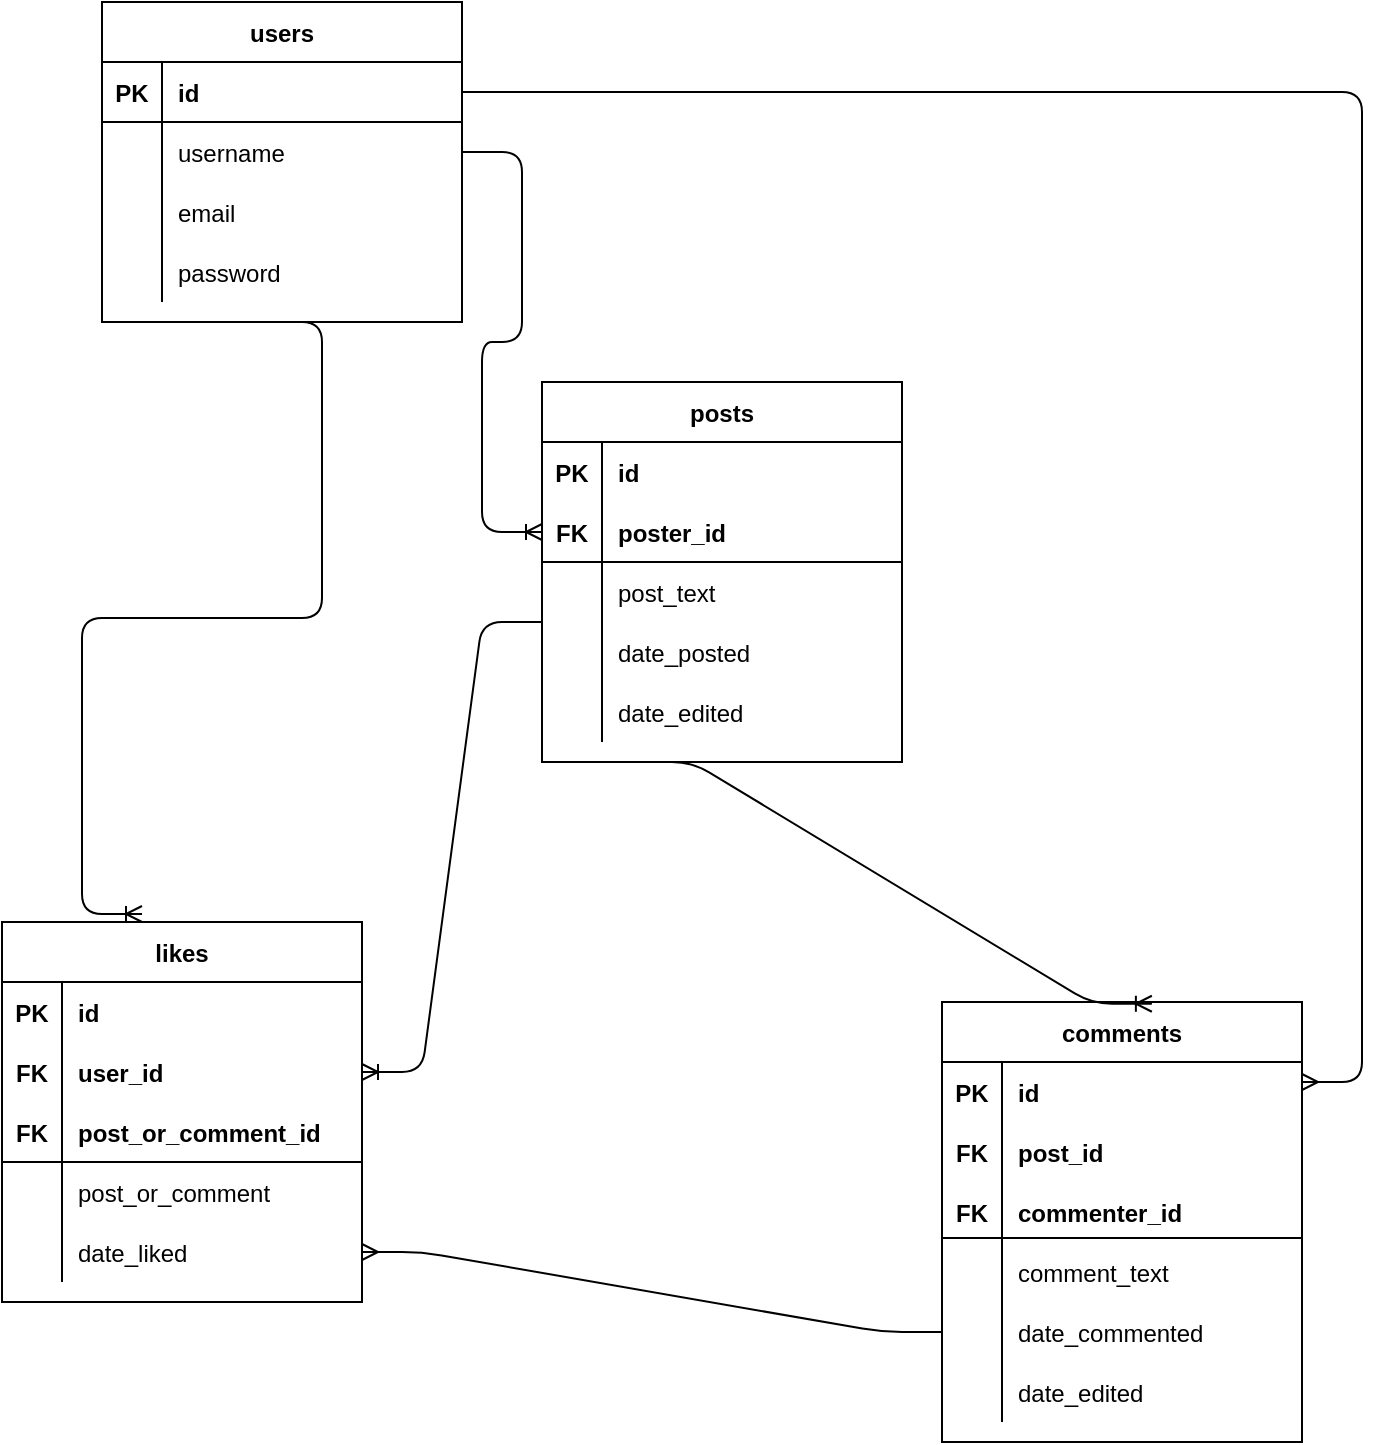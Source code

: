 <mxfile version="14.4.3" type="device"><diagram id="G26E-ykYxwDGsYZYh6n_" name="Page-1"><mxGraphModel dx="1086" dy="806" grid="1" gridSize="10" guides="1" tooltips="1" connect="1" arrows="1" fold="1" page="1" pageScale="1" pageWidth="850" pageHeight="1100" math="0" shadow="0"><root><mxCell id="0"/><mxCell id="1" parent="0"/><mxCell id="mY64443xv1ZQ0x1gWAAR-15" value="users" style="shape=table;startSize=30;container=1;collapsible=1;childLayout=tableLayout;fixedRows=1;rowLines=0;fontStyle=1;align=center;resizeLast=1;" parent="1" vertex="1"><mxGeometry x="140" width="180" height="160" as="geometry"/></mxCell><mxCell id="mY64443xv1ZQ0x1gWAAR-16" value="" style="shape=partialRectangle;collapsible=0;dropTarget=0;pointerEvents=0;fillColor=none;top=0;left=0;bottom=1;right=0;points=[[0,0.5],[1,0.5]];portConstraint=eastwest;" parent="mY64443xv1ZQ0x1gWAAR-15" vertex="1"><mxGeometry y="30" width="180" height="30" as="geometry"/></mxCell><mxCell id="mY64443xv1ZQ0x1gWAAR-17" value="PK" style="shape=partialRectangle;connectable=0;fillColor=none;top=0;left=0;bottom=0;right=0;fontStyle=1;overflow=hidden;" parent="mY64443xv1ZQ0x1gWAAR-16" vertex="1"><mxGeometry width="30" height="30" as="geometry"/></mxCell><mxCell id="mY64443xv1ZQ0x1gWAAR-18" value="id" style="shape=partialRectangle;connectable=0;fillColor=none;top=0;left=0;bottom=0;right=0;align=left;spacingLeft=6;fontStyle=1;overflow=hidden;" parent="mY64443xv1ZQ0x1gWAAR-16" vertex="1"><mxGeometry x="30" width="150" height="30" as="geometry"/></mxCell><mxCell id="mY64443xv1ZQ0x1gWAAR-19" value="" style="shape=partialRectangle;collapsible=0;dropTarget=0;pointerEvents=0;fillColor=none;top=0;left=0;bottom=0;right=0;points=[[0,0.5],[1,0.5]];portConstraint=eastwest;" parent="mY64443xv1ZQ0x1gWAAR-15" vertex="1"><mxGeometry y="60" width="180" height="30" as="geometry"/></mxCell><mxCell id="mY64443xv1ZQ0x1gWAAR-20" value="" style="shape=partialRectangle;connectable=0;fillColor=none;top=0;left=0;bottom=0;right=0;editable=1;overflow=hidden;" parent="mY64443xv1ZQ0x1gWAAR-19" vertex="1"><mxGeometry width="30" height="30" as="geometry"/></mxCell><mxCell id="mY64443xv1ZQ0x1gWAAR-21" value="username" style="shape=partialRectangle;connectable=0;fillColor=none;top=0;left=0;bottom=0;right=0;align=left;spacingLeft=6;overflow=hidden;" parent="mY64443xv1ZQ0x1gWAAR-19" vertex="1"><mxGeometry x="30" width="150" height="30" as="geometry"/></mxCell><mxCell id="mY64443xv1ZQ0x1gWAAR-22" value="" style="shape=partialRectangle;collapsible=0;dropTarget=0;pointerEvents=0;fillColor=none;top=0;left=0;bottom=0;right=0;points=[[0,0.5],[1,0.5]];portConstraint=eastwest;" parent="mY64443xv1ZQ0x1gWAAR-15" vertex="1"><mxGeometry y="90" width="180" height="30" as="geometry"/></mxCell><mxCell id="mY64443xv1ZQ0x1gWAAR-23" value="" style="shape=partialRectangle;connectable=0;fillColor=none;top=0;left=0;bottom=0;right=0;editable=1;overflow=hidden;" parent="mY64443xv1ZQ0x1gWAAR-22" vertex="1"><mxGeometry width="30" height="30" as="geometry"/></mxCell><mxCell id="mY64443xv1ZQ0x1gWAAR-24" value="email" style="shape=partialRectangle;connectable=0;fillColor=none;top=0;left=0;bottom=0;right=0;align=left;spacingLeft=6;overflow=hidden;" parent="mY64443xv1ZQ0x1gWAAR-22" vertex="1"><mxGeometry x="30" width="150" height="30" as="geometry"/></mxCell><mxCell id="mY64443xv1ZQ0x1gWAAR-25" value="" style="shape=partialRectangle;collapsible=0;dropTarget=0;pointerEvents=0;fillColor=none;top=0;left=0;bottom=0;right=0;points=[[0,0.5],[1,0.5]];portConstraint=eastwest;" parent="mY64443xv1ZQ0x1gWAAR-15" vertex="1"><mxGeometry y="120" width="180" height="30" as="geometry"/></mxCell><mxCell id="mY64443xv1ZQ0x1gWAAR-26" value="" style="shape=partialRectangle;connectable=0;fillColor=none;top=0;left=0;bottom=0;right=0;editable=1;overflow=hidden;" parent="mY64443xv1ZQ0x1gWAAR-25" vertex="1"><mxGeometry width="30" height="30" as="geometry"/></mxCell><mxCell id="mY64443xv1ZQ0x1gWAAR-27" value="password" style="shape=partialRectangle;connectable=0;fillColor=none;top=0;left=0;bottom=0;right=0;align=left;spacingLeft=6;overflow=hidden;" parent="mY64443xv1ZQ0x1gWAAR-25" vertex="1"><mxGeometry x="30" width="150" height="30" as="geometry"/></mxCell><mxCell id="mY64443xv1ZQ0x1gWAAR-61" value="comments" style="shape=table;startSize=30;container=1;collapsible=1;childLayout=tableLayout;fixedRows=1;rowLines=0;fontStyle=1;align=center;resizeLast=1;" parent="1" vertex="1"><mxGeometry x="560" y="500" width="180" height="220" as="geometry"/></mxCell><mxCell id="mY64443xv1ZQ0x1gWAAR-123" value="" style="shape=partialRectangle;collapsible=0;dropTarget=0;pointerEvents=0;fillColor=none;top=0;left=0;bottom=0;right=0;points=[[0,0.5],[1,0.5]];portConstraint=eastwest;align=left;" parent="mY64443xv1ZQ0x1gWAAR-61" vertex="1"><mxGeometry y="30" width="180" height="30" as="geometry"/></mxCell><mxCell id="mY64443xv1ZQ0x1gWAAR-124" value="PK" style="shape=partialRectangle;connectable=0;fillColor=none;top=0;left=0;bottom=0;right=0;fontStyle=1;overflow=hidden;" parent="mY64443xv1ZQ0x1gWAAR-123" vertex="1"><mxGeometry width="30" height="30" as="geometry"/></mxCell><mxCell id="mY64443xv1ZQ0x1gWAAR-125" value="id" style="shape=partialRectangle;connectable=0;fillColor=none;top=0;left=0;bottom=0;right=0;align=left;spacingLeft=6;fontStyle=1;overflow=hidden;" parent="mY64443xv1ZQ0x1gWAAR-123" vertex="1"><mxGeometry x="30" width="150" height="30" as="geometry"/></mxCell><mxCell id="mY64443xv1ZQ0x1gWAAR-164" value="" style="shape=partialRectangle;collapsible=0;dropTarget=0;pointerEvents=0;fillColor=none;top=0;left=0;bottom=0;right=0;points=[[0,0.5],[1,0.5]];portConstraint=eastwest;align=left;" parent="mY64443xv1ZQ0x1gWAAR-61" vertex="1"><mxGeometry y="60" width="180" height="30" as="geometry"/></mxCell><mxCell id="mY64443xv1ZQ0x1gWAAR-165" value="FK" style="shape=partialRectangle;connectable=0;fillColor=none;top=0;left=0;bottom=0;right=0;fontStyle=1;overflow=hidden;" parent="mY64443xv1ZQ0x1gWAAR-164" vertex="1"><mxGeometry width="30" height="30" as="geometry"/></mxCell><mxCell id="mY64443xv1ZQ0x1gWAAR-166" value="post_id" style="shape=partialRectangle;connectable=0;fillColor=none;top=0;left=0;bottom=0;right=0;align=left;spacingLeft=6;fontStyle=1;overflow=hidden;" parent="mY64443xv1ZQ0x1gWAAR-164" vertex="1"><mxGeometry x="30" width="150" height="30" as="geometry"/></mxCell><mxCell id="U20N1T_UnsVIPSxZ78Uk-35" value="" style="shape=partialRectangle;collapsible=0;dropTarget=0;pointerEvents=0;fillColor=none;top=0;left=0;bottom=0;right=0;points=[[0,0.5],[1,0.5]];portConstraint=eastwest;" parent="mY64443xv1ZQ0x1gWAAR-61" vertex="1"><mxGeometry y="90" width="180" height="30" as="geometry"/></mxCell><mxCell id="U20N1T_UnsVIPSxZ78Uk-36" value="FK" style="shape=partialRectangle;connectable=0;fillColor=none;top=0;left=0;bottom=0;right=0;fontStyle=1;overflow=hidden;" parent="U20N1T_UnsVIPSxZ78Uk-35" vertex="1"><mxGeometry width="30" height="30" as="geometry"/></mxCell><mxCell id="U20N1T_UnsVIPSxZ78Uk-37" value="commenter_id" style="shape=partialRectangle;connectable=0;fillColor=none;top=0;left=0;bottom=0;right=0;align=left;spacingLeft=6;fontStyle=1;overflow=hidden;" parent="U20N1T_UnsVIPSxZ78Uk-35" vertex="1"><mxGeometry x="30" width="150" height="30" as="geometry"/></mxCell><mxCell id="mY64443xv1ZQ0x1gWAAR-65" value="" style="shape=partialRectangle;collapsible=0;dropTarget=0;pointerEvents=0;fillColor=none;top=0;left=0;bottom=0;right=0;points=[[0,0.5],[1,0.5]];portConstraint=eastwest;" parent="mY64443xv1ZQ0x1gWAAR-61" vertex="1"><mxGeometry y="120" width="180" height="30" as="geometry"/></mxCell><mxCell id="mY64443xv1ZQ0x1gWAAR-66" value="" style="shape=partialRectangle;connectable=0;fillColor=none;top=0;left=0;bottom=0;right=0;editable=1;overflow=hidden;" parent="mY64443xv1ZQ0x1gWAAR-65" vertex="1"><mxGeometry width="30" height="30" as="geometry"/></mxCell><mxCell id="mY64443xv1ZQ0x1gWAAR-67" value="comment_text" style="shape=partialRectangle;connectable=0;fillColor=none;top=0;left=0;bottom=0;right=0;align=left;spacingLeft=6;overflow=hidden;" parent="mY64443xv1ZQ0x1gWAAR-65" vertex="1"><mxGeometry x="30" width="150" height="30" as="geometry"/></mxCell><mxCell id="mY64443xv1ZQ0x1gWAAR-71" value="" style="shape=partialRectangle;collapsible=0;dropTarget=0;pointerEvents=0;fillColor=none;top=0;left=0;bottom=0;right=0;points=[[0,0.5],[1,0.5]];portConstraint=eastwest;" parent="mY64443xv1ZQ0x1gWAAR-61" vertex="1"><mxGeometry y="150" width="180" height="30" as="geometry"/></mxCell><mxCell id="mY64443xv1ZQ0x1gWAAR-72" value="" style="shape=partialRectangle;connectable=0;fillColor=none;top=0;left=0;bottom=0;right=0;editable=1;overflow=hidden;" parent="mY64443xv1ZQ0x1gWAAR-71" vertex="1"><mxGeometry width="30" height="30" as="geometry"/></mxCell><mxCell id="mY64443xv1ZQ0x1gWAAR-73" value="date_commented" style="shape=partialRectangle;connectable=0;fillColor=none;top=0;left=0;bottom=0;right=0;align=left;spacingLeft=6;overflow=hidden;" parent="mY64443xv1ZQ0x1gWAAR-71" vertex="1"><mxGeometry x="30" width="150" height="30" as="geometry"/></mxCell><mxCell id="mY64443xv1ZQ0x1gWAAR-132" value="" style="shape=partialRectangle;collapsible=0;dropTarget=0;pointerEvents=0;fillColor=none;top=0;left=0;bottom=0;right=0;points=[[0,0.5],[1,0.5]];portConstraint=eastwest;align=left;" parent="mY64443xv1ZQ0x1gWAAR-61" vertex="1"><mxGeometry y="180" width="180" height="30" as="geometry"/></mxCell><mxCell id="mY64443xv1ZQ0x1gWAAR-133" value="" style="shape=partialRectangle;connectable=0;fillColor=none;top=0;left=0;bottom=0;right=0;editable=1;overflow=hidden;" parent="mY64443xv1ZQ0x1gWAAR-132" vertex="1"><mxGeometry width="30" height="30" as="geometry"/></mxCell><mxCell id="mY64443xv1ZQ0x1gWAAR-134" value="date_edited" style="shape=partialRectangle;connectable=0;fillColor=none;top=0;left=0;bottom=0;right=0;align=left;spacingLeft=6;overflow=hidden;" parent="mY64443xv1ZQ0x1gWAAR-132" vertex="1"><mxGeometry x="30" width="150" height="30" as="geometry"/></mxCell><mxCell id="mY64443xv1ZQ0x1gWAAR-135" value="" style="edgeStyle=entityRelationEdgeStyle;fontSize=12;html=1;endArrow=ERoneToMany;exitX=1;exitY=0.5;exitDx=0;exitDy=0;entryX=0;entryY=0.5;entryDx=0;entryDy=0;" parent="1" source="mY64443xv1ZQ0x1gWAAR-19" target="U20N1T_UnsVIPSxZ78Uk-32" edge="1"><mxGeometry width="100" height="100" relative="1" as="geometry"><mxPoint x="221" y="119" as="sourcePoint"/><mxPoint x="361.421" y="155" as="targetPoint"/></mxGeometry></mxCell><mxCell id="mY64443xv1ZQ0x1gWAAR-136" value="posts" style="shape=table;startSize=30;container=1;collapsible=1;childLayout=tableLayout;fixedRows=1;rowLines=0;fontStyle=1;align=center;resizeLast=1;" parent="1" vertex="1"><mxGeometry x="360" y="190" width="180" height="190" as="geometry"/></mxCell><mxCell id="mY64443xv1ZQ0x1gWAAR-137" value="" style="shape=partialRectangle;collapsible=0;dropTarget=0;pointerEvents=0;fillColor=none;top=0;left=0;bottom=0;right=0;points=[[0,0.5],[1,0.5]];portConstraint=eastwest;align=left;" parent="mY64443xv1ZQ0x1gWAAR-136" vertex="1"><mxGeometry y="30" width="180" height="30" as="geometry"/></mxCell><mxCell id="mY64443xv1ZQ0x1gWAAR-138" value="PK" style="shape=partialRectangle;connectable=0;fillColor=none;top=0;left=0;bottom=0;right=0;fontStyle=1;overflow=hidden;" parent="mY64443xv1ZQ0x1gWAAR-137" vertex="1"><mxGeometry width="30" height="30" as="geometry"/></mxCell><mxCell id="mY64443xv1ZQ0x1gWAAR-139" value="id" style="shape=partialRectangle;connectable=0;fillColor=none;top=0;left=0;bottom=0;right=0;align=left;spacingLeft=6;fontStyle=1;overflow=hidden;" parent="mY64443xv1ZQ0x1gWAAR-137" vertex="1"><mxGeometry x="30" width="150" height="30" as="geometry"/></mxCell><mxCell id="U20N1T_UnsVIPSxZ78Uk-32" value="" style="shape=partialRectangle;collapsible=0;dropTarget=0;pointerEvents=0;fillColor=none;top=0;left=0;bottom=0;right=0;points=[[0,0.5],[1,0.5]];portConstraint=eastwest;" parent="mY64443xv1ZQ0x1gWAAR-136" vertex="1"><mxGeometry y="60" width="180" height="30" as="geometry"/></mxCell><mxCell id="U20N1T_UnsVIPSxZ78Uk-33" value="FK" style="shape=partialRectangle;connectable=0;fillColor=none;top=0;left=0;bottom=0;right=0;fontStyle=1;overflow=hidden;" parent="U20N1T_UnsVIPSxZ78Uk-32" vertex="1"><mxGeometry width="30" height="30" as="geometry"/></mxCell><mxCell id="U20N1T_UnsVIPSxZ78Uk-34" value="poster_id" style="shape=partialRectangle;connectable=0;fillColor=none;top=0;left=0;bottom=0;right=0;align=left;spacingLeft=6;fontStyle=1;overflow=hidden;" parent="U20N1T_UnsVIPSxZ78Uk-32" vertex="1"><mxGeometry x="30" width="150" height="30" as="geometry"/></mxCell><mxCell id="mY64443xv1ZQ0x1gWAAR-143" value="" style="shape=partialRectangle;collapsible=0;dropTarget=0;pointerEvents=0;fillColor=none;top=0;left=0;bottom=0;right=0;points=[[0,0.5],[1,0.5]];portConstraint=eastwest;" parent="mY64443xv1ZQ0x1gWAAR-136" vertex="1"><mxGeometry y="90" width="180" height="30" as="geometry"/></mxCell><mxCell id="mY64443xv1ZQ0x1gWAAR-144" value="" style="shape=partialRectangle;connectable=0;fillColor=none;top=0;left=0;bottom=0;right=0;editable=1;overflow=hidden;" parent="mY64443xv1ZQ0x1gWAAR-143" vertex="1"><mxGeometry width="30" height="30" as="geometry"/></mxCell><mxCell id="mY64443xv1ZQ0x1gWAAR-145" value="post_text" style="shape=partialRectangle;connectable=0;fillColor=none;top=0;left=0;bottom=0;right=0;align=left;spacingLeft=6;overflow=hidden;" parent="mY64443xv1ZQ0x1gWAAR-143" vertex="1"><mxGeometry x="30" width="150" height="30" as="geometry"/></mxCell><mxCell id="mY64443xv1ZQ0x1gWAAR-149" value="" style="shape=partialRectangle;collapsible=0;dropTarget=0;pointerEvents=0;fillColor=none;top=0;left=0;bottom=0;right=0;points=[[0,0.5],[1,0.5]];portConstraint=eastwest;" parent="mY64443xv1ZQ0x1gWAAR-136" vertex="1"><mxGeometry y="120" width="180" height="30" as="geometry"/></mxCell><mxCell id="mY64443xv1ZQ0x1gWAAR-150" value="" style="shape=partialRectangle;connectable=0;fillColor=none;top=0;left=0;bottom=0;right=0;editable=1;overflow=hidden;" parent="mY64443xv1ZQ0x1gWAAR-149" vertex="1"><mxGeometry width="30" height="30" as="geometry"/></mxCell><mxCell id="mY64443xv1ZQ0x1gWAAR-151" value="date_posted" style="shape=partialRectangle;connectable=0;fillColor=none;top=0;left=0;bottom=0;right=0;align=left;spacingLeft=6;overflow=hidden;" parent="mY64443xv1ZQ0x1gWAAR-149" vertex="1"><mxGeometry x="30" width="150" height="30" as="geometry"/></mxCell><mxCell id="mY64443xv1ZQ0x1gWAAR-152" value="" style="shape=partialRectangle;collapsible=0;dropTarget=0;pointerEvents=0;fillColor=none;top=0;left=0;bottom=0;right=0;points=[[0,0.5],[1,0.5]];portConstraint=eastwest;align=left;" parent="mY64443xv1ZQ0x1gWAAR-136" vertex="1"><mxGeometry y="150" width="180" height="30" as="geometry"/></mxCell><mxCell id="mY64443xv1ZQ0x1gWAAR-153" value="" style="shape=partialRectangle;connectable=0;fillColor=none;top=0;left=0;bottom=0;right=0;editable=1;overflow=hidden;" parent="mY64443xv1ZQ0x1gWAAR-152" vertex="1"><mxGeometry width="30" height="30" as="geometry"/></mxCell><mxCell id="mY64443xv1ZQ0x1gWAAR-154" value="date_edited" style="shape=partialRectangle;connectable=0;fillColor=none;top=0;left=0;bottom=0;right=0;align=left;spacingLeft=6;overflow=hidden;" parent="mY64443xv1ZQ0x1gWAAR-152" vertex="1"><mxGeometry x="30" width="150" height="30" as="geometry"/></mxCell><mxCell id="mY64443xv1ZQ0x1gWAAR-168" value="" style="edgeStyle=entityRelationEdgeStyle;fontSize=12;html=1;endArrow=ERoneToMany;exitX=0.25;exitY=1;exitDx=0;exitDy=0;entryX=0.583;entryY=0.004;entryDx=0;entryDy=0;entryPerimeter=0;" parent="1" source="mY64443xv1ZQ0x1gWAAR-136" target="mY64443xv1ZQ0x1gWAAR-61" edge="1"><mxGeometry width="100" height="100" relative="1" as="geometry"><mxPoint x="220" y="270" as="sourcePoint"/><mxPoint x="320" y="170" as="targetPoint"/></mxGeometry></mxCell><mxCell id="mY64443xv1ZQ0x1gWAAR-177" value="" style="edgeStyle=entityRelationEdgeStyle;fontSize=12;html=1;endArrow=ERoneToMany;" parent="1" edge="1"><mxGeometry width="100" height="100" relative="1" as="geometry"><mxPoint x="220" y="160" as="sourcePoint"/><mxPoint x="160" y="456" as="targetPoint"/></mxGeometry></mxCell><mxCell id="U20N1T_UnsVIPSxZ78Uk-1" value="likes" style="shape=table;startSize=30;container=1;collapsible=1;childLayout=tableLayout;fixedRows=1;rowLines=0;fontStyle=1;align=center;resizeLast=1;" parent="1" vertex="1"><mxGeometry x="90" y="460" width="180" height="190" as="geometry"/></mxCell><mxCell id="U20N1T_UnsVIPSxZ78Uk-20" value="" style="shape=partialRectangle;collapsible=0;dropTarget=0;pointerEvents=0;fillColor=none;top=0;left=0;bottom=0;right=0;points=[[0,0.5],[1,0.5]];portConstraint=eastwest;" parent="U20N1T_UnsVIPSxZ78Uk-1" vertex="1"><mxGeometry y="30" width="180" height="30" as="geometry"/></mxCell><mxCell id="U20N1T_UnsVIPSxZ78Uk-21" value="PK" style="shape=partialRectangle;connectable=0;fillColor=none;top=0;left=0;bottom=0;right=0;fontStyle=1;overflow=hidden;" parent="U20N1T_UnsVIPSxZ78Uk-20" vertex="1"><mxGeometry width="30" height="30" as="geometry"/></mxCell><mxCell id="U20N1T_UnsVIPSxZ78Uk-22" value="id" style="shape=partialRectangle;connectable=0;fillColor=none;top=0;left=0;bottom=0;right=0;align=left;spacingLeft=6;fontStyle=1;overflow=hidden;" parent="U20N1T_UnsVIPSxZ78Uk-20" vertex="1"><mxGeometry x="30" width="150" height="30" as="geometry"/></mxCell><mxCell id="U20N1T_UnsVIPSxZ78Uk-23" value="" style="shape=partialRectangle;collapsible=0;dropTarget=0;pointerEvents=0;fillColor=none;top=0;left=0;bottom=0;right=0;points=[[0,0.5],[1,0.5]];portConstraint=eastwest;" parent="U20N1T_UnsVIPSxZ78Uk-1" vertex="1"><mxGeometry y="60" width="180" height="30" as="geometry"/></mxCell><mxCell id="U20N1T_UnsVIPSxZ78Uk-24" value="FK" style="shape=partialRectangle;connectable=0;fillColor=none;top=0;left=0;bottom=0;right=0;fontStyle=1;overflow=hidden;" parent="U20N1T_UnsVIPSxZ78Uk-23" vertex="1"><mxGeometry width="30" height="30" as="geometry"/></mxCell><mxCell id="U20N1T_UnsVIPSxZ78Uk-25" value="user_id" style="shape=partialRectangle;connectable=0;fillColor=none;top=0;left=0;bottom=0;right=0;align=left;spacingLeft=6;fontStyle=1;overflow=hidden;" parent="U20N1T_UnsVIPSxZ78Uk-23" vertex="1"><mxGeometry x="30" width="150" height="30" as="geometry"/></mxCell><mxCell id="U20N1T_UnsVIPSxZ78Uk-2" value="" style="shape=partialRectangle;collapsible=0;dropTarget=0;pointerEvents=0;fillColor=none;top=0;left=0;bottom=1;right=0;points=[[0,0.5],[1,0.5]];portConstraint=eastwest;" parent="U20N1T_UnsVIPSxZ78Uk-1" vertex="1"><mxGeometry y="90" width="180" height="30" as="geometry"/></mxCell><mxCell id="U20N1T_UnsVIPSxZ78Uk-3" value="FK" style="shape=partialRectangle;connectable=0;fillColor=none;top=0;left=0;bottom=0;right=0;fontStyle=1;overflow=hidden;" parent="U20N1T_UnsVIPSxZ78Uk-2" vertex="1"><mxGeometry width="30" height="30" as="geometry"/></mxCell><mxCell id="U20N1T_UnsVIPSxZ78Uk-4" value="post_or_comment_id" style="shape=partialRectangle;connectable=0;fillColor=none;top=0;left=0;bottom=0;right=0;align=left;spacingLeft=6;fontStyle=1;overflow=hidden;" parent="U20N1T_UnsVIPSxZ78Uk-2" vertex="1"><mxGeometry x="30" width="150" height="30" as="geometry"/></mxCell><mxCell id="U20N1T_UnsVIPSxZ78Uk-5" value="" style="shape=partialRectangle;collapsible=0;dropTarget=0;pointerEvents=0;fillColor=none;top=0;left=0;bottom=0;right=0;points=[[0,0.5],[1,0.5]];portConstraint=eastwest;" parent="U20N1T_UnsVIPSxZ78Uk-1" vertex="1"><mxGeometry y="120" width="180" height="30" as="geometry"/></mxCell><mxCell id="U20N1T_UnsVIPSxZ78Uk-6" value="" style="shape=partialRectangle;connectable=0;fillColor=none;top=0;left=0;bottom=0;right=0;editable=1;overflow=hidden;" parent="U20N1T_UnsVIPSxZ78Uk-5" vertex="1"><mxGeometry width="30" height="30" as="geometry"/></mxCell><mxCell id="U20N1T_UnsVIPSxZ78Uk-7" value="post_or_comment" style="shape=partialRectangle;connectable=0;fillColor=none;top=0;left=0;bottom=0;right=0;align=left;spacingLeft=6;overflow=hidden;" parent="U20N1T_UnsVIPSxZ78Uk-5" vertex="1"><mxGeometry x="30" width="150" height="30" as="geometry"/></mxCell><mxCell id="U20N1T_UnsVIPSxZ78Uk-8" value="" style="shape=partialRectangle;collapsible=0;dropTarget=0;pointerEvents=0;fillColor=none;top=0;left=0;bottom=0;right=0;points=[[0,0.5],[1,0.5]];portConstraint=eastwest;" parent="U20N1T_UnsVIPSxZ78Uk-1" vertex="1"><mxGeometry y="150" width="180" height="30" as="geometry"/></mxCell><mxCell id="U20N1T_UnsVIPSxZ78Uk-9" value="" style="shape=partialRectangle;connectable=0;fillColor=none;top=0;left=0;bottom=0;right=0;editable=1;overflow=hidden;" parent="U20N1T_UnsVIPSxZ78Uk-8" vertex="1"><mxGeometry width="30" height="30" as="geometry"/></mxCell><mxCell id="U20N1T_UnsVIPSxZ78Uk-10" value="date_liked" style="shape=partialRectangle;connectable=0;fillColor=none;top=0;left=0;bottom=0;right=0;align=left;spacingLeft=6;overflow=hidden;" parent="U20N1T_UnsVIPSxZ78Uk-8" vertex="1"><mxGeometry x="30" width="150" height="30" as="geometry"/></mxCell><mxCell id="U20N1T_UnsVIPSxZ78Uk-28" value="" style="edgeStyle=entityRelationEdgeStyle;fontSize=12;html=1;endArrow=ERoneToMany;entryX=1;entryY=0.5;entryDx=0;entryDy=0;exitX=0;exitY=1;exitDx=0;exitDy=0;exitPerimeter=0;" parent="1" source="mY64443xv1ZQ0x1gWAAR-143" target="U20N1T_UnsVIPSxZ78Uk-23" edge="1"><mxGeometry width="100" height="100" relative="1" as="geometry"><mxPoint x="460" y="210" as="sourcePoint"/><mxPoint x="430" y="550" as="targetPoint"/></mxGeometry></mxCell><mxCell id="U20N1T_UnsVIPSxZ78Uk-31" value="" style="edgeStyle=entityRelationEdgeStyle;fontSize=12;html=1;endArrow=ERmany;entryX=1;entryY=0.5;entryDx=0;entryDy=0;exitX=0;exitY=0.5;exitDx=0;exitDy=0;" parent="1" source="mY64443xv1ZQ0x1gWAAR-71" target="U20N1T_UnsVIPSxZ78Uk-8" edge="1"><mxGeometry width="100" height="100" relative="1" as="geometry"><mxPoint x="460" y="540" as="sourcePoint"/><mxPoint x="490" y="630" as="targetPoint"/></mxGeometry></mxCell><mxCell id="VROkmDN4hzdukSmRftwI-5" value="" style="line;strokeWidth=1;rotatable=0;dashed=0;labelPosition=right;align=left;verticalAlign=middle;spacingTop=0;spacingLeft=6;points=[];portConstraint=eastwest;" parent="1" vertex="1"><mxGeometry x="560" y="613" width="180" height="10" as="geometry"/></mxCell><mxCell id="VROkmDN4hzdukSmRftwI-6" value="" style="line;strokeWidth=1;rotatable=0;dashed=0;labelPosition=right;align=left;verticalAlign=middle;spacingTop=0;spacingLeft=6;points=[];portConstraint=eastwest;" parent="1" vertex="1"><mxGeometry x="360" y="275" width="180" height="10" as="geometry"/></mxCell><mxCell id="B4M8KRXxeirbKDWmIGOy-1" value="" style="edgeStyle=entityRelationEdgeStyle;fontSize=12;html=1;endArrow=none;entryX=1;entryY=0.5;entryDx=0;entryDy=0;startArrow=ERmany;startFill=0;endFill=0;" edge="1" parent="1" target="mY64443xv1ZQ0x1gWAAR-16"><mxGeometry width="100" height="100" relative="1" as="geometry"><mxPoint x="740" y="540" as="sourcePoint"/><mxPoint x="810" y="-10" as="targetPoint"/></mxGeometry></mxCell></root></mxGraphModel></diagram></mxfile>